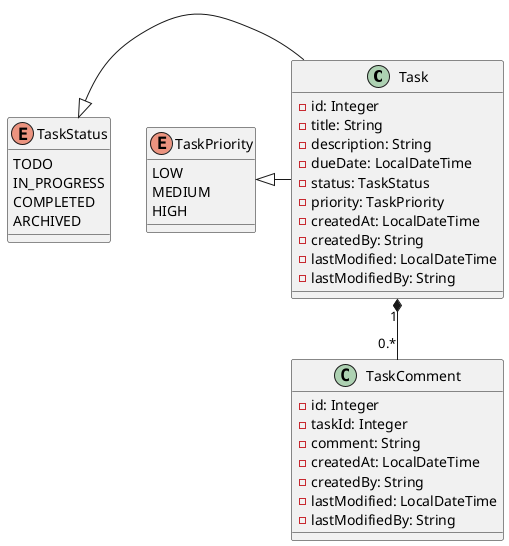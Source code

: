 @startuml
'https://plantuml.com/class-diagram

class Task {
    -id: Integer
    -title: String
    -description: String
    -dueDate: LocalDateTime
    -status: TaskStatus
    -priority: TaskPriority
    -createdAt: LocalDateTime
    -createdBy: String
    -lastModified: LocalDateTime
    -lastModifiedBy: String
}

class TaskComment{
    -id: Integer
    -taskId: Integer
    -comment: String
    -createdAt: LocalDateTime
    -createdBy: String
    -lastModified: LocalDateTime
    -lastModifiedBy: String
}

enum TaskStatus {
    TODO
    IN_PROGRESS
    COMPLETED
    ARCHIVED
}

enum TaskPriority {
    LOW
    MEDIUM
    HIGH
}


TaskStatus <|- Task
TaskPriority <|- Task


Task "1" *-- "0.*" TaskComment

@enduml